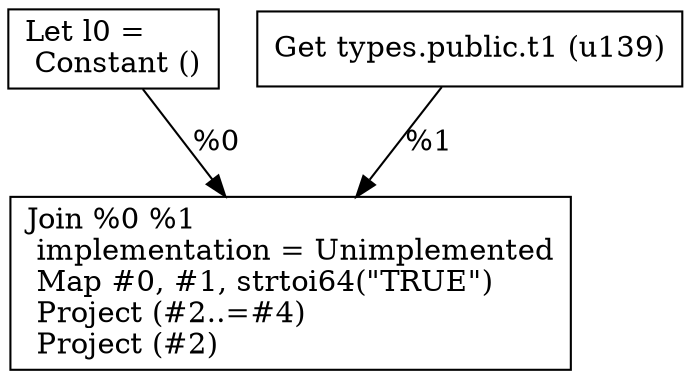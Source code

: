 digraph G {
    node0 [shape = record, label="Let l0 =\l Constant ()\l"]
    node1 [shape = record, label=" Get types.public.t1 (u139)\l"]
    node2 [shape = record, label=" Join %0 %1\l  implementation = Unimplemented\l Map #0, #1, strtoi64(\"TRUE\")\l Project (#2..=#4)\l Project (#2)\l"]
    node1 -> node2 [label = "%1\l"]
    node0 -> node2 [label = "%0\l"]
}
